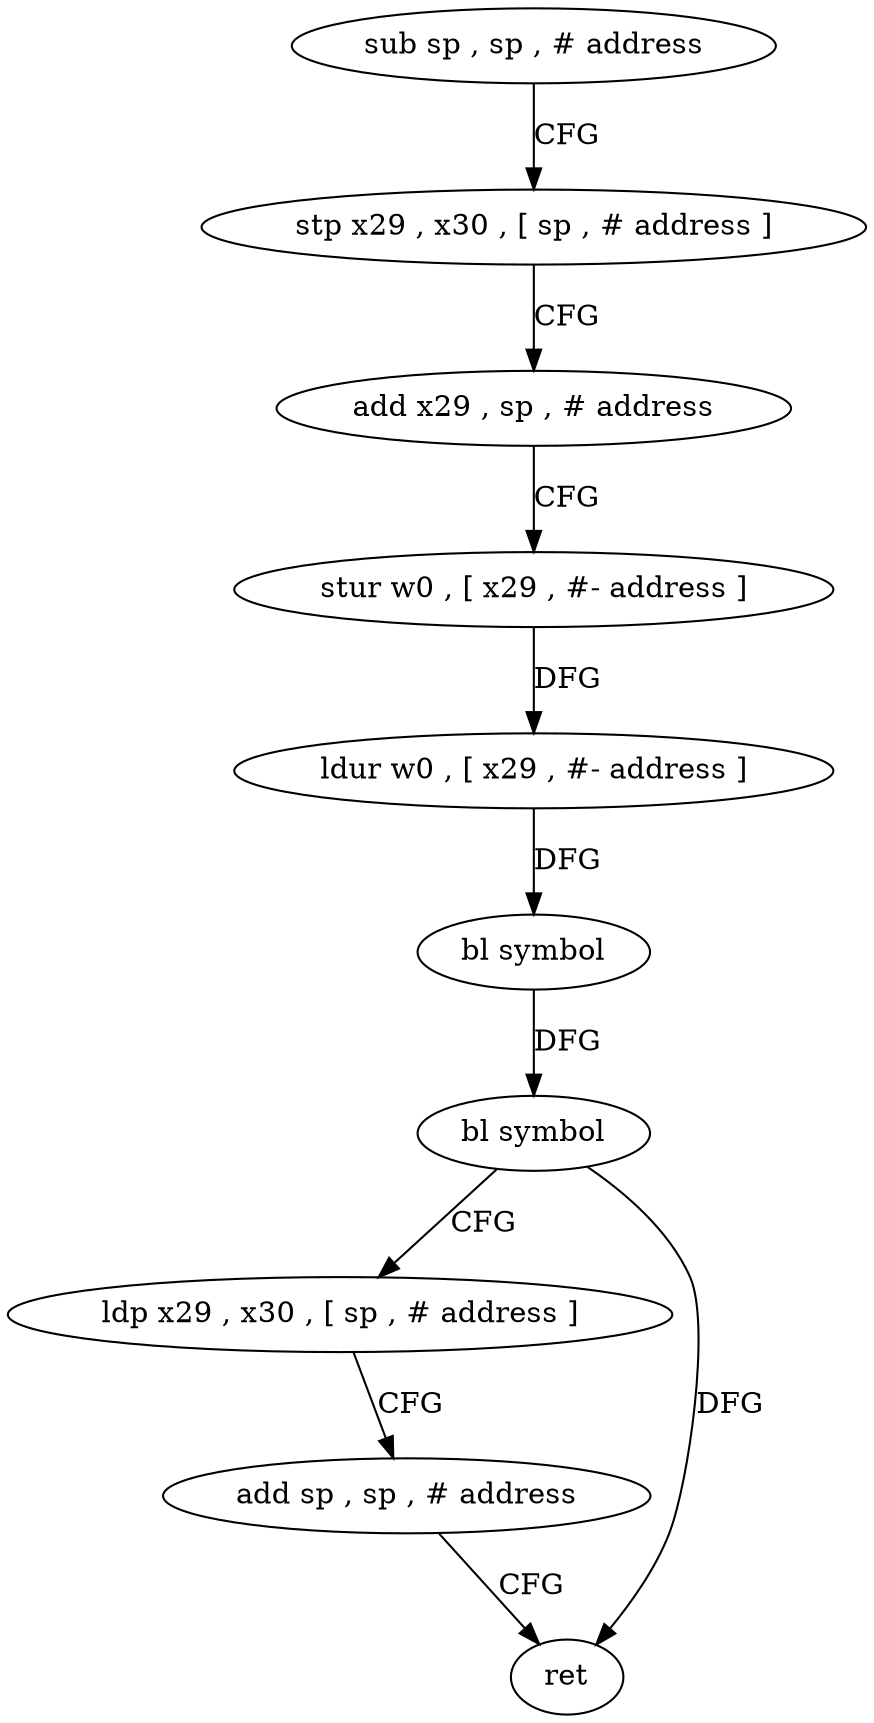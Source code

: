digraph "func" {
"4210604" [label = "sub sp , sp , # address" ]
"4210608" [label = "stp x29 , x30 , [ sp , # address ]" ]
"4210612" [label = "add x29 , sp , # address" ]
"4210616" [label = "stur w0 , [ x29 , #- address ]" ]
"4210620" [label = "ldur w0 , [ x29 , #- address ]" ]
"4210624" [label = "bl symbol" ]
"4210628" [label = "bl symbol" ]
"4210632" [label = "ldp x29 , x30 , [ sp , # address ]" ]
"4210636" [label = "add sp , sp , # address" ]
"4210640" [label = "ret" ]
"4210604" -> "4210608" [ label = "CFG" ]
"4210608" -> "4210612" [ label = "CFG" ]
"4210612" -> "4210616" [ label = "CFG" ]
"4210616" -> "4210620" [ label = "DFG" ]
"4210620" -> "4210624" [ label = "DFG" ]
"4210624" -> "4210628" [ label = "DFG" ]
"4210628" -> "4210632" [ label = "CFG" ]
"4210628" -> "4210640" [ label = "DFG" ]
"4210632" -> "4210636" [ label = "CFG" ]
"4210636" -> "4210640" [ label = "CFG" ]
}
